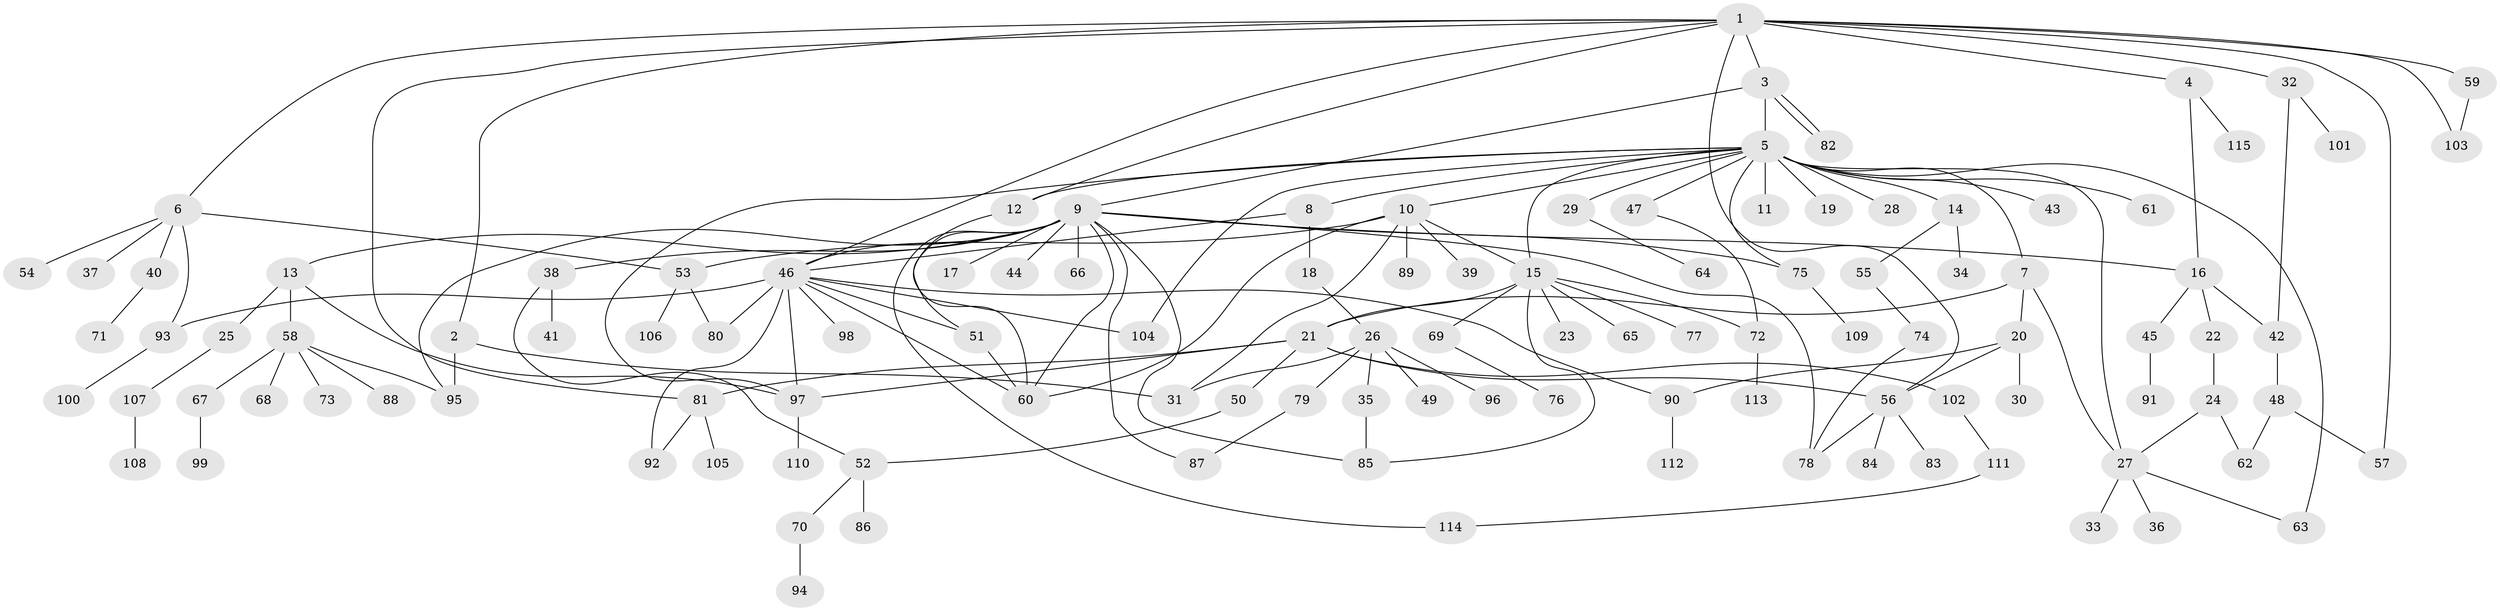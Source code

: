 // coarse degree distribution, {12: 0.017241379310344827, 4: 0.13793103448275862, 9: 0.017241379310344827, 2: 0.22413793103448276, 1: 0.3103448275862069, 16: 0.017241379310344827, 3: 0.15517241379310345, 13: 0.017241379310344827, 5: 0.06896551724137931, 7: 0.017241379310344827, 10: 0.017241379310344827}
// Generated by graph-tools (version 1.1) at 2025/36/03/04/25 23:36:54]
// undirected, 115 vertices, 158 edges
graph export_dot {
  node [color=gray90,style=filled];
  1;
  2;
  3;
  4;
  5;
  6;
  7;
  8;
  9;
  10;
  11;
  12;
  13;
  14;
  15;
  16;
  17;
  18;
  19;
  20;
  21;
  22;
  23;
  24;
  25;
  26;
  27;
  28;
  29;
  30;
  31;
  32;
  33;
  34;
  35;
  36;
  37;
  38;
  39;
  40;
  41;
  42;
  43;
  44;
  45;
  46;
  47;
  48;
  49;
  50;
  51;
  52;
  53;
  54;
  55;
  56;
  57;
  58;
  59;
  60;
  61;
  62;
  63;
  64;
  65;
  66;
  67;
  68;
  69;
  70;
  71;
  72;
  73;
  74;
  75;
  76;
  77;
  78;
  79;
  80;
  81;
  82;
  83;
  84;
  85;
  86;
  87;
  88;
  89;
  90;
  91;
  92;
  93;
  94;
  95;
  96;
  97;
  98;
  99;
  100;
  101;
  102;
  103;
  104;
  105;
  106;
  107;
  108;
  109;
  110;
  111;
  112;
  113;
  114;
  115;
  1 -- 2;
  1 -- 3;
  1 -- 4;
  1 -- 6;
  1 -- 12;
  1 -- 32;
  1 -- 46;
  1 -- 56;
  1 -- 57;
  1 -- 59;
  1 -- 81;
  1 -- 103;
  2 -- 31;
  2 -- 95;
  3 -- 5;
  3 -- 9;
  3 -- 82;
  3 -- 82;
  4 -- 16;
  4 -- 115;
  5 -- 7;
  5 -- 8;
  5 -- 10;
  5 -- 11;
  5 -- 12;
  5 -- 14;
  5 -- 15;
  5 -- 19;
  5 -- 27;
  5 -- 28;
  5 -- 29;
  5 -- 43;
  5 -- 47;
  5 -- 61;
  5 -- 63;
  5 -- 75;
  5 -- 97;
  5 -- 104;
  6 -- 37;
  6 -- 40;
  6 -- 53;
  6 -- 54;
  6 -- 93;
  7 -- 20;
  7 -- 21;
  7 -- 27;
  8 -- 18;
  8 -- 46;
  9 -- 13;
  9 -- 16;
  9 -- 17;
  9 -- 38;
  9 -- 44;
  9 -- 46;
  9 -- 51;
  9 -- 60;
  9 -- 66;
  9 -- 75;
  9 -- 78;
  9 -- 85;
  9 -- 87;
  9 -- 95;
  9 -- 114;
  10 -- 15;
  10 -- 31;
  10 -- 39;
  10 -- 53;
  10 -- 60;
  10 -- 89;
  12 -- 60;
  13 -- 25;
  13 -- 58;
  13 -- 97;
  14 -- 34;
  14 -- 55;
  15 -- 21;
  15 -- 23;
  15 -- 65;
  15 -- 69;
  15 -- 72;
  15 -- 77;
  15 -- 85;
  16 -- 22;
  16 -- 42;
  16 -- 45;
  18 -- 26;
  20 -- 30;
  20 -- 56;
  20 -- 90;
  21 -- 50;
  21 -- 56;
  21 -- 81;
  21 -- 97;
  21 -- 102;
  22 -- 24;
  24 -- 27;
  24 -- 62;
  25 -- 107;
  26 -- 31;
  26 -- 35;
  26 -- 49;
  26 -- 79;
  26 -- 96;
  27 -- 33;
  27 -- 36;
  27 -- 63;
  29 -- 64;
  32 -- 42;
  32 -- 101;
  35 -- 85;
  38 -- 41;
  38 -- 52;
  40 -- 71;
  42 -- 48;
  45 -- 91;
  46 -- 51;
  46 -- 60;
  46 -- 80;
  46 -- 90;
  46 -- 92;
  46 -- 93;
  46 -- 97;
  46 -- 98;
  46 -- 104;
  47 -- 72;
  48 -- 57;
  48 -- 62;
  50 -- 52;
  51 -- 60;
  52 -- 70;
  52 -- 86;
  53 -- 80;
  53 -- 106;
  55 -- 74;
  56 -- 78;
  56 -- 83;
  56 -- 84;
  58 -- 67;
  58 -- 68;
  58 -- 73;
  58 -- 88;
  58 -- 95;
  59 -- 103;
  67 -- 99;
  69 -- 76;
  70 -- 94;
  72 -- 113;
  74 -- 78;
  75 -- 109;
  79 -- 87;
  81 -- 92;
  81 -- 105;
  90 -- 112;
  93 -- 100;
  97 -- 110;
  102 -- 111;
  107 -- 108;
  111 -- 114;
}

